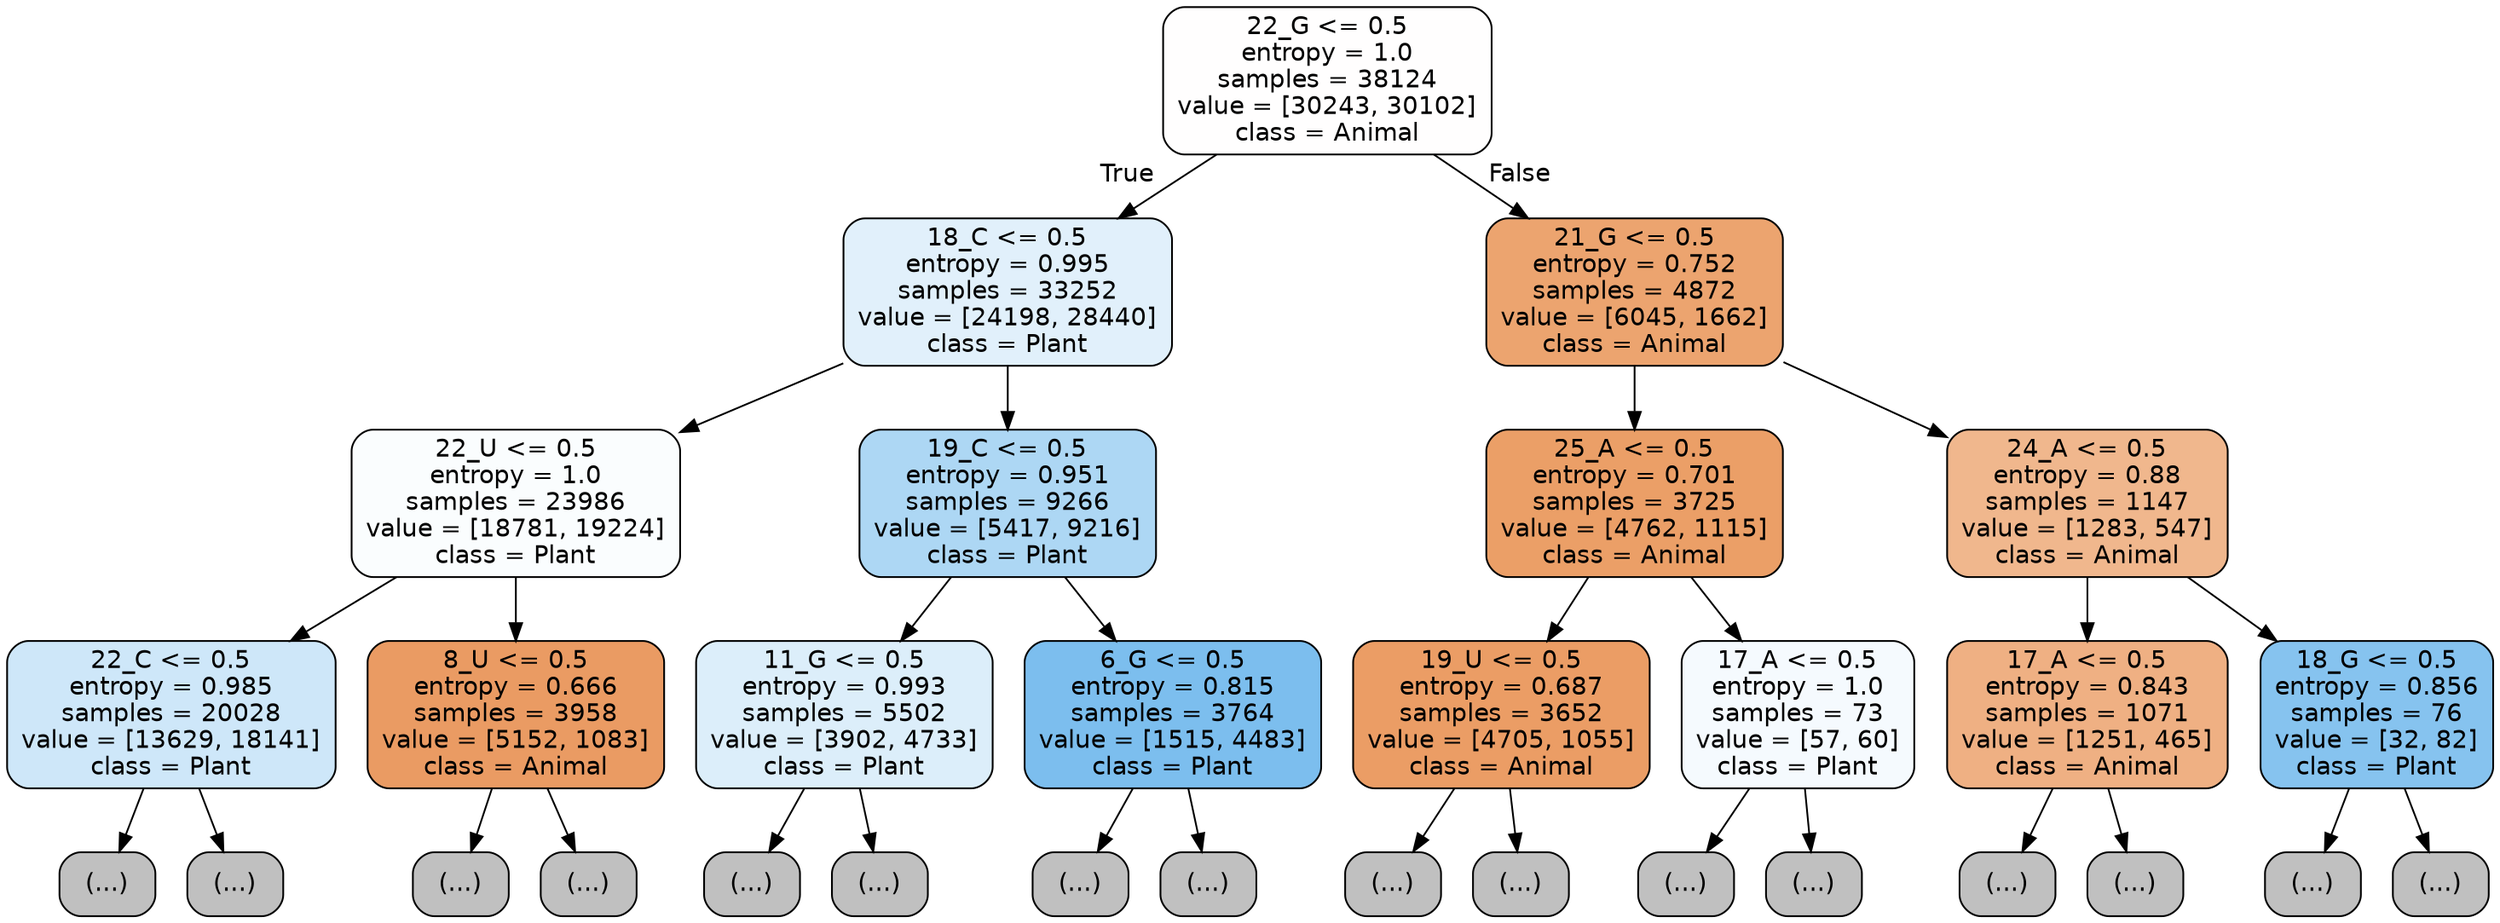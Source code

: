 digraph Tree {
node [shape=box, style="filled, rounded", color="black", fontname="helvetica"] ;
edge [fontname="helvetica"] ;
0 [label="22_G <= 0.5\nentropy = 1.0\nsamples = 38124\nvalue = [30243, 30102]\nclass = Animal", fillcolor="#fffefe"] ;
1 [label="18_C <= 0.5\nentropy = 0.995\nsamples = 33252\nvalue = [24198, 28440]\nclass = Plant", fillcolor="#e1f0fb"] ;
0 -> 1 [labeldistance=2.5, labelangle=45, headlabel="True"] ;
2 [label="22_U <= 0.5\nentropy = 1.0\nsamples = 23986\nvalue = [18781, 19224]\nclass = Plant", fillcolor="#fafdfe"] ;
1 -> 2 ;
3 [label="22_C <= 0.5\nentropy = 0.985\nsamples = 20028\nvalue = [13629, 18141]\nclass = Plant", fillcolor="#cee7f9"] ;
2 -> 3 ;
4 [label="(...)", fillcolor="#C0C0C0"] ;
3 -> 4 ;
8195 [label="(...)", fillcolor="#C0C0C0"] ;
3 -> 8195 ;
9700 [label="8_U <= 0.5\nentropy = 0.666\nsamples = 3958\nvalue = [5152, 1083]\nclass = Animal", fillcolor="#ea9b63"] ;
2 -> 9700 ;
9701 [label="(...)", fillcolor="#C0C0C0"] ;
9700 -> 9701 ;
10792 [label="(...)", fillcolor="#C0C0C0"] ;
9700 -> 10792 ;
11193 [label="19_C <= 0.5\nentropy = 0.951\nsamples = 9266\nvalue = [5417, 9216]\nclass = Plant", fillcolor="#add7f4"] ;
1 -> 11193 ;
11194 [label="11_G <= 0.5\nentropy = 0.993\nsamples = 5502\nvalue = [3902, 4733]\nclass = Plant", fillcolor="#dceefa"] ;
11193 -> 11194 ;
11195 [label="(...)", fillcolor="#C0C0C0"] ;
11194 -> 11195 ;
13080 [label="(...)", fillcolor="#C0C0C0"] ;
11194 -> 13080 ;
13813 [label="6_G <= 0.5\nentropy = 0.815\nsamples = 3764\nvalue = [1515, 4483]\nclass = Plant", fillcolor="#7cbeee"] ;
11193 -> 13813 ;
13814 [label="(...)", fillcolor="#C0C0C0"] ;
13813 -> 13814 ;
14521 [label="(...)", fillcolor="#C0C0C0"] ;
13813 -> 14521 ;
14730 [label="21_G <= 0.5\nentropy = 0.752\nsamples = 4872\nvalue = [6045, 1662]\nclass = Animal", fillcolor="#eca46f"] ;
0 -> 14730 [labeldistance=2.5, labelangle=-45, headlabel="False"] ;
14731 [label="25_A <= 0.5\nentropy = 0.701\nsamples = 3725\nvalue = [4762, 1115]\nclass = Animal", fillcolor="#eb9f67"] ;
14730 -> 14731 ;
14732 [label="19_U <= 0.5\nentropy = 0.687\nsamples = 3652\nvalue = [4705, 1055]\nclass = Animal", fillcolor="#eb9d65"] ;
14731 -> 14732 ;
14733 [label="(...)", fillcolor="#C0C0C0"] ;
14732 -> 14733 ;
15744 [label="(...)", fillcolor="#C0C0C0"] ;
14732 -> 15744 ;
16033 [label="17_A <= 0.5\nentropy = 1.0\nsamples = 73\nvalue = [57, 60]\nclass = Plant", fillcolor="#f5fafe"] ;
14731 -> 16033 ;
16034 [label="(...)", fillcolor="#C0C0C0"] ;
16033 -> 16034 ;
16063 [label="(...)", fillcolor="#C0C0C0"] ;
16033 -> 16063 ;
16068 [label="24_A <= 0.5\nentropy = 0.88\nsamples = 1147\nvalue = [1283, 547]\nclass = Animal", fillcolor="#f0b78d"] ;
14730 -> 16068 ;
16069 [label="17_A <= 0.5\nentropy = 0.843\nsamples = 1071\nvalue = [1251, 465]\nclass = Animal", fillcolor="#efb083"] ;
16068 -> 16069 ;
16070 [label="(...)", fillcolor="#C0C0C0"] ;
16069 -> 16070 ;
16463 [label="(...)", fillcolor="#C0C0C0"] ;
16069 -> 16463 ;
16612 [label="18_G <= 0.5\nentropy = 0.856\nsamples = 76\nvalue = [32, 82]\nclass = Plant", fillcolor="#86c3ef"] ;
16068 -> 16612 ;
16613 [label="(...)", fillcolor="#C0C0C0"] ;
16612 -> 16613 ;
16646 [label="(...)", fillcolor="#C0C0C0"] ;
16612 -> 16646 ;
}